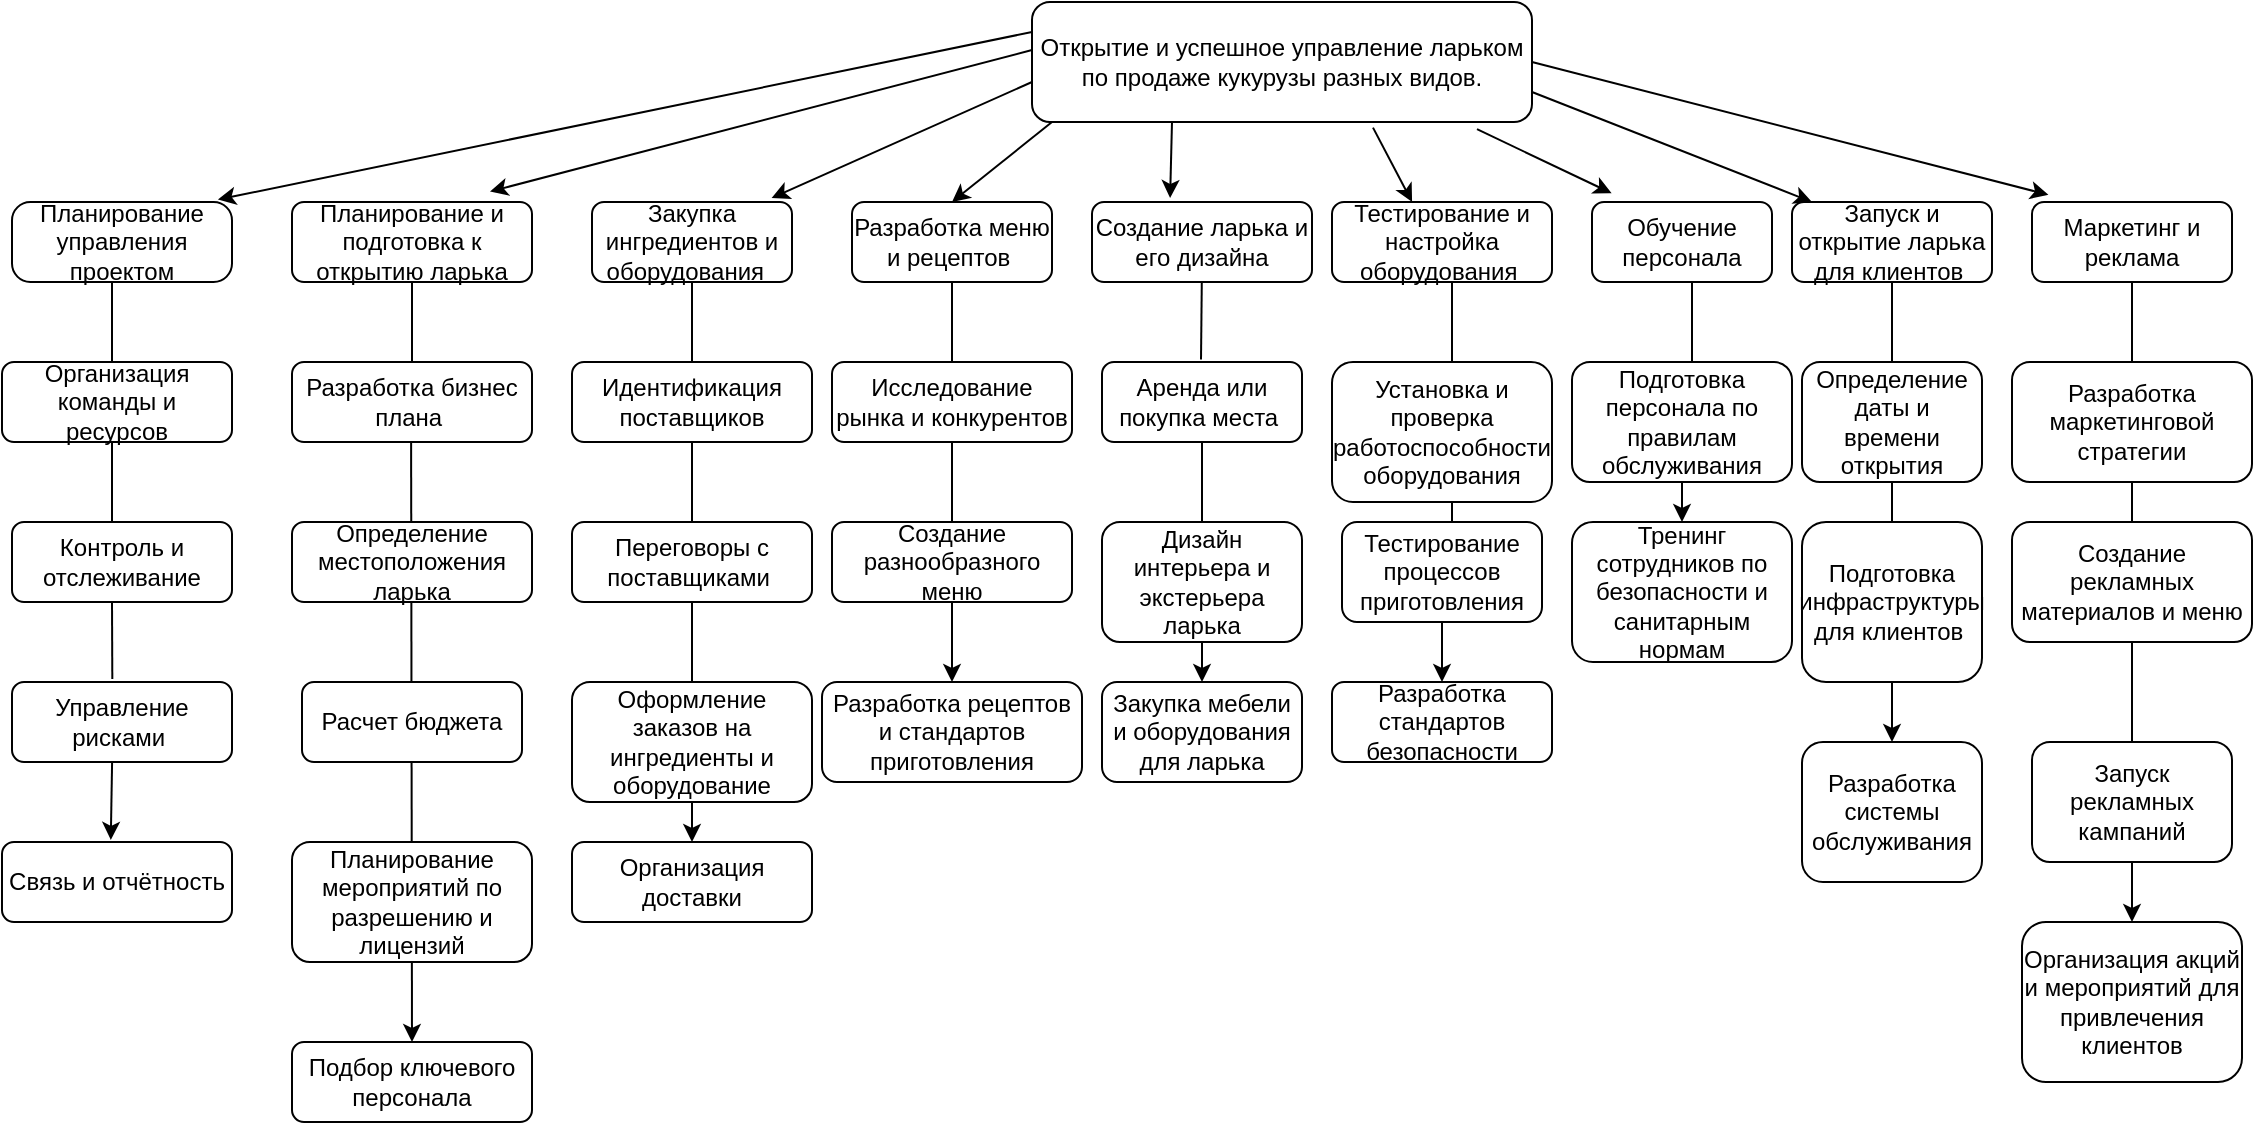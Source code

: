 <mxfile version="22.0.8" type="github">
  <diagram name="Страница — 1" id="3g3n-9JdmsCS0577pWMh">
    <mxGraphModel dx="1994" dy="629" grid="1" gridSize="10" guides="1" tooltips="1" connect="1" arrows="1" fold="1" page="1" pageScale="1" pageWidth="827" pageHeight="1169" math="0" shadow="0">
      <root>
        <mxCell id="0" />
        <mxCell id="1" parent="0" />
        <mxCell id="RzHpek9ZgoC2IvWK-R36-1" value="Открытие и успешное управление ларьком по продаже кукурузы разных видов." style="rounded=1;whiteSpace=wrap;html=1;" parent="1" vertex="1">
          <mxGeometry x="270" y="20" width="250" height="60" as="geometry" />
        </mxCell>
        <mxCell id="RzHpek9ZgoC2IvWK-R36-2" value="" style="endArrow=classic;html=1;rounded=0;exitX=0.069;exitY=1.067;exitDx=0;exitDy=0;exitPerimeter=0;entryX=0.825;entryY=-0.13;entryDx=0;entryDy=0;entryPerimeter=0;" parent="1" target="RzHpek9ZgoC2IvWK-R36-3" edge="1">
          <mxGeometry width="50" height="50" relative="1" as="geometry">
            <mxPoint x="270.0" y="44.02" as="sourcePoint" />
            <mxPoint x="38" y="110" as="targetPoint" />
            <Array as="points" />
          </mxGeometry>
        </mxCell>
        <mxCell id="RzHpek9ZgoC2IvWK-R36-3" value="Планирование и подготовка к открытию ларька" style="rounded=1;whiteSpace=wrap;html=1;" parent="1" vertex="1">
          <mxGeometry x="-100" y="120" width="120" height="40" as="geometry" />
        </mxCell>
        <mxCell id="RzHpek9ZgoC2IvWK-R36-4" value="Закупка ингредиентов и оборудования&amp;nbsp;&amp;nbsp;" style="rounded=1;whiteSpace=wrap;html=1;" parent="1" vertex="1">
          <mxGeometry x="50" y="120" width="100" height="40" as="geometry" />
        </mxCell>
        <mxCell id="RzHpek9ZgoC2IvWK-R36-5" value="Разработка меню и рецептов&amp;nbsp;" style="rounded=1;whiteSpace=wrap;html=1;" parent="1" vertex="1">
          <mxGeometry x="180" y="120" width="100" height="40" as="geometry" />
        </mxCell>
        <mxCell id="RzHpek9ZgoC2IvWK-R36-6" value="Создание ларька и его дизайна" style="rounded=1;whiteSpace=wrap;html=1;" parent="1" vertex="1">
          <mxGeometry x="300" y="120" width="110" height="40" as="geometry" />
        </mxCell>
        <mxCell id="RzHpek9ZgoC2IvWK-R36-7" value="" style="endArrow=classic;html=1;rounded=0;entryX=0.898;entryY=-0.05;entryDx=0;entryDy=0;entryPerimeter=0;" parent="1" target="RzHpek9ZgoC2IvWK-R36-4" edge="1">
          <mxGeometry width="50" height="50" relative="1" as="geometry">
            <mxPoint x="270" y="60" as="sourcePoint" />
            <mxPoint x="160" y="110" as="targetPoint" />
          </mxGeometry>
        </mxCell>
        <mxCell id="RzHpek9ZgoC2IvWK-R36-8" value="" style="endArrow=classic;html=1;rounded=0;entryX=0.5;entryY=0;entryDx=0;entryDy=0;" parent="1" target="RzHpek9ZgoC2IvWK-R36-5" edge="1">
          <mxGeometry width="50" height="50" relative="1" as="geometry">
            <mxPoint x="280" y="80" as="sourcePoint" />
            <mxPoint x="240" y="110" as="targetPoint" />
            <Array as="points" />
          </mxGeometry>
        </mxCell>
        <mxCell id="RzHpek9ZgoC2IvWK-R36-9" value="" style="endArrow=classic;html=1;rounded=0;entryX=0.355;entryY=-0.05;entryDx=0;entryDy=0;entryPerimeter=0;" parent="1" target="RzHpek9ZgoC2IvWK-R36-6" edge="1">
          <mxGeometry width="50" height="50" relative="1" as="geometry">
            <mxPoint x="340" y="80" as="sourcePoint" />
            <mxPoint x="340" y="110" as="targetPoint" />
          </mxGeometry>
        </mxCell>
        <mxCell id="RzHpek9ZgoC2IvWK-R36-10" value="Тестирование и настройка оборудования&amp;nbsp;" style="rounded=1;whiteSpace=wrap;html=1;" parent="1" vertex="1">
          <mxGeometry x="420" y="120" width="110" height="40" as="geometry" />
        </mxCell>
        <mxCell id="RzHpek9ZgoC2IvWK-R36-11" value="Обучение персонала" style="rounded=1;whiteSpace=wrap;html=1;" parent="1" vertex="1">
          <mxGeometry x="550" y="120" width="90" height="40" as="geometry" />
        </mxCell>
        <mxCell id="RzHpek9ZgoC2IvWK-R36-12" value="Запуск и открытие ларька для клиентов&amp;nbsp;" style="rounded=1;whiteSpace=wrap;html=1;" parent="1" vertex="1">
          <mxGeometry x="650" y="120" width="100" height="40" as="geometry" />
        </mxCell>
        <mxCell id="RzHpek9ZgoC2IvWK-R36-49" value="" style="edgeStyle=orthogonalEdgeStyle;rounded=0;orthogonalLoop=1;jettySize=auto;html=1;entryX=0.5;entryY=0;entryDx=0;entryDy=0;" parent="1" target="RzHpek9ZgoC2IvWK-R36-23" edge="1">
          <mxGeometry relative="1" as="geometry">
            <mxPoint x="-40.5" y="200" as="sourcePoint" />
            <mxPoint x="-40.5" y="460" as="targetPoint" />
            <Array as="points" />
          </mxGeometry>
        </mxCell>
        <mxCell id="RzHpek9ZgoC2IvWK-R36-13" value="Определение местоположения ларька" style="rounded=1;whiteSpace=wrap;html=1;" parent="1" vertex="1">
          <mxGeometry x="-100" y="280" width="120" height="40" as="geometry" />
        </mxCell>
        <mxCell id="RzHpek9ZgoC2IvWK-R36-14" value="Маркетинг и реклама" style="rounded=1;whiteSpace=wrap;html=1;" parent="1" vertex="1">
          <mxGeometry x="770" y="120" width="100" height="40" as="geometry" />
        </mxCell>
        <mxCell id="RzHpek9ZgoC2IvWK-R36-15" value="" style="endArrow=classic;html=1;rounded=0;exitX=0.682;exitY=1.047;exitDx=0;exitDy=0;exitPerimeter=0;entryX=0.364;entryY=0;entryDx=0;entryDy=0;entryPerimeter=0;" parent="1" source="RzHpek9ZgoC2IvWK-R36-1" target="RzHpek9ZgoC2IvWK-R36-10" edge="1">
          <mxGeometry width="50" height="50" relative="1" as="geometry">
            <mxPoint x="390" y="220" as="sourcePoint" />
            <mxPoint x="450" y="110" as="targetPoint" />
          </mxGeometry>
        </mxCell>
        <mxCell id="RzHpek9ZgoC2IvWK-R36-16" value="" style="endArrow=classic;html=1;rounded=0;exitX=0.89;exitY=1.06;exitDx=0;exitDy=0;exitPerimeter=0;entryX=0.109;entryY=-0.11;entryDx=0;entryDy=0;entryPerimeter=0;" parent="1" source="RzHpek9ZgoC2IvWK-R36-1" target="RzHpek9ZgoC2IvWK-R36-11" edge="1">
          <mxGeometry width="50" height="50" relative="1" as="geometry">
            <mxPoint x="390" y="220" as="sourcePoint" />
            <mxPoint x="550" y="110" as="targetPoint" />
          </mxGeometry>
        </mxCell>
        <mxCell id="RzHpek9ZgoC2IvWK-R36-17" value="" style="endArrow=classic;html=1;rounded=0;exitX=1;exitY=0.75;exitDx=0;exitDy=0;" parent="1" source="RzHpek9ZgoC2IvWK-R36-1" edge="1">
          <mxGeometry width="50" height="50" relative="1" as="geometry">
            <mxPoint x="390" y="220" as="sourcePoint" />
            <mxPoint x="660" y="120" as="targetPoint" />
          </mxGeometry>
        </mxCell>
        <mxCell id="RzHpek9ZgoC2IvWK-R36-18" value="" style="endArrow=classic;html=1;rounded=0;exitX=1;exitY=0.5;exitDx=0;exitDy=0;entryX=0.082;entryY=-0.09;entryDx=0;entryDy=0;entryPerimeter=0;" parent="1" source="RzHpek9ZgoC2IvWK-R36-1" target="RzHpek9ZgoC2IvWK-R36-14" edge="1">
          <mxGeometry width="50" height="50" relative="1" as="geometry">
            <mxPoint x="390" y="220" as="sourcePoint" />
            <mxPoint x="780" y="110" as="targetPoint" />
          </mxGeometry>
        </mxCell>
        <mxCell id="RzHpek9ZgoC2IvWK-R36-19" value="Разработка бизнес плана&amp;nbsp;" style="rounded=1;whiteSpace=wrap;html=1;" parent="1" vertex="1">
          <mxGeometry x="-100" y="200" width="120" height="40" as="geometry" />
        </mxCell>
        <mxCell id="RzHpek9ZgoC2IvWK-R36-21" value="Расчет бюджета" style="rounded=1;whiteSpace=wrap;html=1;" parent="1" vertex="1">
          <mxGeometry x="-95" y="360" width="110" height="40" as="geometry" />
        </mxCell>
        <mxCell id="RzHpek9ZgoC2IvWK-R36-22" value="Планирование мероприятий по разрешению и лицензий" style="rounded=1;whiteSpace=wrap;html=1;" parent="1" vertex="1">
          <mxGeometry x="-100" y="440" width="120" height="60" as="geometry" />
        </mxCell>
        <mxCell id="RzHpek9ZgoC2IvWK-R36-23" value="Подбор ключевого персонала" style="rounded=1;whiteSpace=wrap;html=1;" parent="1" vertex="1">
          <mxGeometry x="-100" y="540" width="120" height="40" as="geometry" />
        </mxCell>
        <mxCell id="RzHpek9ZgoC2IvWK-R36-24" value="Идентификация поставщиков" style="rounded=1;whiteSpace=wrap;html=1;" parent="1" vertex="1">
          <mxGeometry x="40" y="200" width="120" height="40" as="geometry" />
        </mxCell>
        <mxCell id="RzHpek9ZgoC2IvWK-R36-25" value="Переговоры с поставщиками&amp;nbsp;" style="rounded=1;whiteSpace=wrap;html=1;" parent="1" vertex="1">
          <mxGeometry x="40" y="280" width="120" height="40" as="geometry" />
        </mxCell>
        <mxCell id="RzHpek9ZgoC2IvWK-R36-26" value="Оформление заказов на ингредиенты и оборудование" style="rounded=1;whiteSpace=wrap;html=1;" parent="1" vertex="1">
          <mxGeometry x="40" y="360" width="120" height="60" as="geometry" />
        </mxCell>
        <mxCell id="RzHpek9ZgoC2IvWK-R36-27" value="Организация доставки" style="rounded=1;whiteSpace=wrap;html=1;" parent="1" vertex="1">
          <mxGeometry x="40" y="440" width="120" height="40" as="geometry" />
        </mxCell>
        <mxCell id="RzHpek9ZgoC2IvWK-R36-28" value="Исследование рынка и конкурентов" style="rounded=1;whiteSpace=wrap;html=1;" parent="1" vertex="1">
          <mxGeometry x="170" y="200" width="120" height="40" as="geometry" />
        </mxCell>
        <mxCell id="RzHpek9ZgoC2IvWK-R36-29" value="Создание разнообразного меню" style="rounded=1;whiteSpace=wrap;html=1;" parent="1" vertex="1">
          <mxGeometry x="170" y="280" width="120" height="40" as="geometry" />
        </mxCell>
        <mxCell id="RzHpek9ZgoC2IvWK-R36-30" value="Разработка рецептов и стандартов приготовления" style="rounded=1;whiteSpace=wrap;html=1;" parent="1" vertex="1">
          <mxGeometry x="165" y="360" width="130" height="50" as="geometry" />
        </mxCell>
        <mxCell id="RzHpek9ZgoC2IvWK-R36-31" value="Аренда или покупка места&amp;nbsp;" style="rounded=1;whiteSpace=wrap;html=1;" parent="1" vertex="1">
          <mxGeometry x="305" y="200" width="100" height="40" as="geometry" />
        </mxCell>
        <mxCell id="RzHpek9ZgoC2IvWK-R36-32" value="Дизайн интерьера и экстерьера ларька" style="rounded=1;whiteSpace=wrap;html=1;" parent="1" vertex="1">
          <mxGeometry x="305" y="280" width="100" height="60" as="geometry" />
        </mxCell>
        <mxCell id="RzHpek9ZgoC2IvWK-R36-33" value="Закупка мебели и оборудования для ларька" style="rounded=1;whiteSpace=wrap;html=1;" parent="1" vertex="1">
          <mxGeometry x="305" y="360" width="100" height="50" as="geometry" />
        </mxCell>
        <mxCell id="RzHpek9ZgoC2IvWK-R36-34" value="Установка и проверка работоспособности оборудования" style="rounded=1;whiteSpace=wrap;html=1;" parent="1" vertex="1">
          <mxGeometry x="420" y="200" width="110" height="70" as="geometry" />
        </mxCell>
        <mxCell id="RzHpek9ZgoC2IvWK-R36-35" value="Тестирование процессов приготовления" style="rounded=1;whiteSpace=wrap;html=1;" parent="1" vertex="1">
          <mxGeometry x="425" y="280" width="100" height="50" as="geometry" />
        </mxCell>
        <mxCell id="RzHpek9ZgoC2IvWK-R36-36" value="Разработка стандартов безопасности" style="rounded=1;whiteSpace=wrap;html=1;" parent="1" vertex="1">
          <mxGeometry x="420" y="360" width="110" height="40" as="geometry" />
        </mxCell>
        <mxCell id="RzHpek9ZgoC2IvWK-R36-37" value="Подготовка персонала по правилам обслуживания" style="rounded=1;whiteSpace=wrap;html=1;" parent="1" vertex="1">
          <mxGeometry x="540" y="200" width="110" height="60" as="geometry" />
        </mxCell>
        <mxCell id="RzHpek9ZgoC2IvWK-R36-38" value="Тренинг сотрудников по безопасности и санитарным нормам" style="rounded=1;whiteSpace=wrap;html=1;" parent="1" vertex="1">
          <mxGeometry x="540" y="280" width="110" height="70" as="geometry" />
        </mxCell>
        <mxCell id="RzHpek9ZgoC2IvWK-R36-39" value="Определение даты и времени открытия" style="rounded=1;whiteSpace=wrap;html=1;" parent="1" vertex="1">
          <mxGeometry x="655" y="200" width="90" height="60" as="geometry" />
        </mxCell>
        <mxCell id="RzHpek9ZgoC2IvWK-R36-40" value="Подготовка инфраструктуры для клиентов&amp;nbsp;" style="rounded=1;whiteSpace=wrap;html=1;" parent="1" vertex="1">
          <mxGeometry x="655" y="280" width="90" height="80" as="geometry" />
        </mxCell>
        <mxCell id="RzHpek9ZgoC2IvWK-R36-41" value="Разработка системы обслуживания" style="rounded=1;whiteSpace=wrap;html=1;" parent="1" vertex="1">
          <mxGeometry x="655" y="390" width="90" height="70" as="geometry" />
        </mxCell>
        <mxCell id="RzHpek9ZgoC2IvWK-R36-42" value="Разработка маркетинговой стратегии" style="rounded=1;whiteSpace=wrap;html=1;" parent="1" vertex="1">
          <mxGeometry x="760" y="200" width="120" height="60" as="geometry" />
        </mxCell>
        <mxCell id="RzHpek9ZgoC2IvWK-R36-43" value="Создание рекламных материалов и меню" style="rounded=1;whiteSpace=wrap;html=1;" parent="1" vertex="1">
          <mxGeometry x="760" y="280" width="120" height="60" as="geometry" />
        </mxCell>
        <mxCell id="RzHpek9ZgoC2IvWK-R36-44" value="Запуск рекламных кампаний" style="rounded=1;whiteSpace=wrap;html=1;" parent="1" vertex="1">
          <mxGeometry x="770" y="390" width="100" height="60" as="geometry" />
        </mxCell>
        <mxCell id="RzHpek9ZgoC2IvWK-R36-45" value="Организация акций и мероприятий для привлечения клиентов" style="rounded=1;whiteSpace=wrap;html=1;" parent="1" vertex="1">
          <mxGeometry x="765" y="480" width="110" height="80" as="geometry" />
        </mxCell>
        <mxCell id="RzHpek9ZgoC2IvWK-R36-51" value="" style="endArrow=none;html=1;rounded=0;exitX=0.5;exitY=0;exitDx=0;exitDy=0;" parent="1" source="RzHpek9ZgoC2IvWK-R36-19" edge="1">
          <mxGeometry width="50" height="50" relative="1" as="geometry">
            <mxPoint x="-90" y="210" as="sourcePoint" />
            <mxPoint x="-40" y="160" as="targetPoint" />
          </mxGeometry>
        </mxCell>
        <mxCell id="RzHpek9ZgoC2IvWK-R36-55" value="" style="endArrow=none;html=1;rounded=0;exitX=0.5;exitY=0;exitDx=0;exitDy=0;" parent="1" source="RzHpek9ZgoC2IvWK-R36-24" edge="1">
          <mxGeometry width="50" height="50" relative="1" as="geometry">
            <mxPoint x="100" y="190" as="sourcePoint" />
            <mxPoint x="100" y="160" as="targetPoint" />
          </mxGeometry>
        </mxCell>
        <mxCell id="RzHpek9ZgoC2IvWK-R36-56" value="" style="endArrow=none;html=1;rounded=0;exitX=0.5;exitY=0;exitDx=0;exitDy=0;" parent="1" source="RzHpek9ZgoC2IvWK-R36-25" edge="1">
          <mxGeometry width="50" height="50" relative="1" as="geometry">
            <mxPoint x="50" y="290" as="sourcePoint" />
            <mxPoint x="100" y="240" as="targetPoint" />
          </mxGeometry>
        </mxCell>
        <mxCell id="RzHpek9ZgoC2IvWK-R36-57" value="" style="endArrow=none;html=1;rounded=0;exitX=0.5;exitY=0;exitDx=0;exitDy=0;" parent="1" source="RzHpek9ZgoC2IvWK-R36-26" edge="1">
          <mxGeometry width="50" height="50" relative="1" as="geometry">
            <mxPoint x="50" y="370" as="sourcePoint" />
            <mxPoint x="100" y="320" as="targetPoint" />
            <Array as="points" />
          </mxGeometry>
        </mxCell>
        <mxCell id="RzHpek9ZgoC2IvWK-R36-58" value="" style="endArrow=classic;html=1;rounded=0;exitX=0.5;exitY=1;exitDx=0;exitDy=0;entryX=0.5;entryY=0;entryDx=0;entryDy=0;" parent="1" source="RzHpek9ZgoC2IvWK-R36-26" target="RzHpek9ZgoC2IvWK-R36-27" edge="1">
          <mxGeometry width="50" height="50" relative="1" as="geometry">
            <mxPoint x="205" y="500" as="sourcePoint" />
            <mxPoint x="255" y="450" as="targetPoint" />
          </mxGeometry>
        </mxCell>
        <mxCell id="RzHpek9ZgoC2IvWK-R36-59" value="" style="endArrow=none;html=1;rounded=0;exitX=0.5;exitY=0;exitDx=0;exitDy=0;" parent="1" source="RzHpek9ZgoC2IvWK-R36-28" edge="1">
          <mxGeometry width="50" height="50" relative="1" as="geometry">
            <mxPoint x="180" y="210" as="sourcePoint" />
            <mxPoint x="230" y="160" as="targetPoint" />
            <Array as="points" />
          </mxGeometry>
        </mxCell>
        <mxCell id="RzHpek9ZgoC2IvWK-R36-60" value="" style="endArrow=none;html=1;rounded=0;exitX=0.5;exitY=0;exitDx=0;exitDy=0;" parent="1" source="RzHpek9ZgoC2IvWK-R36-29" edge="1">
          <mxGeometry width="50" height="50" relative="1" as="geometry">
            <mxPoint x="180" y="290" as="sourcePoint" />
            <mxPoint x="230" y="240" as="targetPoint" />
          </mxGeometry>
        </mxCell>
        <mxCell id="RzHpek9ZgoC2IvWK-R36-61" value="" style="endArrow=none;html=1;rounded=0;exitX=0.396;exitY=-0.03;exitDx=0;exitDy=0;exitPerimeter=0;" parent="1" edge="1">
          <mxGeometry width="50" height="50" relative="1" as="geometry">
            <mxPoint x="354.5" y="198.8" as="sourcePoint" />
            <mxPoint x="354.9" y="160" as="targetPoint" />
            <Array as="points" />
          </mxGeometry>
        </mxCell>
        <mxCell id="RzHpek9ZgoC2IvWK-R36-62" value="" style="endArrow=classic;html=1;rounded=0;exitX=0.5;exitY=1;exitDx=0;exitDy=0;entryX=0.5;entryY=0;entryDx=0;entryDy=0;" parent="1" source="RzHpek9ZgoC2IvWK-R36-29" target="RzHpek9ZgoC2IvWK-R36-30" edge="1">
          <mxGeometry width="50" height="50" relative="1" as="geometry">
            <mxPoint x="210" y="370" as="sourcePoint" />
            <mxPoint x="260" y="320" as="targetPoint" />
          </mxGeometry>
        </mxCell>
        <mxCell id="RzHpek9ZgoC2IvWK-R36-63" value="" style="endArrow=none;html=1;rounded=0;" parent="1" source="RzHpek9ZgoC2IvWK-R36-32" edge="1">
          <mxGeometry width="50" height="50" relative="1" as="geometry">
            <mxPoint x="305" y="290" as="sourcePoint" />
            <mxPoint x="355" y="240" as="targetPoint" />
          </mxGeometry>
        </mxCell>
        <mxCell id="RzHpek9ZgoC2IvWK-R36-65" value="" style="endArrow=classic;html=1;rounded=0;exitX=0.5;exitY=1;exitDx=0;exitDy=0;entryX=0.5;entryY=0;entryDx=0;entryDy=0;" parent="1" source="RzHpek9ZgoC2IvWK-R36-32" target="RzHpek9ZgoC2IvWK-R36-33" edge="1">
          <mxGeometry width="50" height="50" relative="1" as="geometry">
            <mxPoint x="330" y="390" as="sourcePoint" />
            <mxPoint x="380" y="340" as="targetPoint" />
          </mxGeometry>
        </mxCell>
        <mxCell id="RzHpek9ZgoC2IvWK-R36-66" value="" style="endArrow=none;html=1;rounded=0;" parent="1" edge="1">
          <mxGeometry width="50" height="50" relative="1" as="geometry">
            <mxPoint x="480" y="200" as="sourcePoint" />
            <mxPoint x="480" y="160" as="targetPoint" />
          </mxGeometry>
        </mxCell>
        <mxCell id="RzHpek9ZgoC2IvWK-R36-67" value="" style="endArrow=none;html=1;rounded=0;exitX=0.55;exitY=0;exitDx=0;exitDy=0;exitPerimeter=0;" parent="1" source="RzHpek9ZgoC2IvWK-R36-35" edge="1">
          <mxGeometry width="50" height="50" relative="1" as="geometry">
            <mxPoint x="430" y="320" as="sourcePoint" />
            <mxPoint x="480" y="270" as="targetPoint" />
          </mxGeometry>
        </mxCell>
        <mxCell id="RzHpek9ZgoC2IvWK-R36-68" value="" style="endArrow=classic;html=1;rounded=0;exitX=0.5;exitY=1;exitDx=0;exitDy=0;entryX=0.5;entryY=0;entryDx=0;entryDy=0;" parent="1" source="RzHpek9ZgoC2IvWK-R36-35" target="RzHpek9ZgoC2IvWK-R36-36" edge="1">
          <mxGeometry width="50" height="50" relative="1" as="geometry">
            <mxPoint x="490" y="300" as="sourcePoint" />
            <mxPoint x="540" y="250" as="targetPoint" />
          </mxGeometry>
        </mxCell>
        <mxCell id="RzHpek9ZgoC2IvWK-R36-69" value="" style="endArrow=none;html=1;rounded=0;" parent="1" edge="1">
          <mxGeometry width="50" height="50" relative="1" as="geometry">
            <mxPoint x="600" y="200" as="sourcePoint" />
            <mxPoint x="600" y="160" as="targetPoint" />
          </mxGeometry>
        </mxCell>
        <mxCell id="RzHpek9ZgoC2IvWK-R36-70" value="" style="endArrow=none;html=1;rounded=0;exitX=0.5;exitY=0;exitDx=0;exitDy=0;entryX=0.5;entryY=1;entryDx=0;entryDy=0;" parent="1" source="RzHpek9ZgoC2IvWK-R36-39" target="RzHpek9ZgoC2IvWK-R36-12" edge="1">
          <mxGeometry width="50" height="50" relative="1" as="geometry">
            <mxPoint x="655" y="210" as="sourcePoint" />
            <mxPoint x="705" y="160" as="targetPoint" />
            <Array as="points" />
          </mxGeometry>
        </mxCell>
        <mxCell id="RzHpek9ZgoC2IvWK-R36-71" value="" style="endArrow=classic;html=1;rounded=0;exitX=0.5;exitY=1;exitDx=0;exitDy=0;entryX=0.5;entryY=0;entryDx=0;entryDy=0;" parent="1" source="RzHpek9ZgoC2IvWK-R36-37" target="RzHpek9ZgoC2IvWK-R36-38" edge="1">
          <mxGeometry width="50" height="50" relative="1" as="geometry">
            <mxPoint x="540" y="330" as="sourcePoint" />
            <mxPoint x="590" y="280" as="targetPoint" />
          </mxGeometry>
        </mxCell>
        <mxCell id="RzHpek9ZgoC2IvWK-R36-72" value="" style="endArrow=none;html=1;rounded=0;exitX=0.5;exitY=0;exitDx=0;exitDy=0;entryX=0.5;entryY=1;entryDx=0;entryDy=0;entryPerimeter=0;" parent="1" source="RzHpek9ZgoC2IvWK-R36-40" target="RzHpek9ZgoC2IvWK-R36-39" edge="1">
          <mxGeometry width="50" height="50" relative="1" as="geometry">
            <mxPoint x="655" y="310" as="sourcePoint" />
            <mxPoint x="705" y="260" as="targetPoint" />
            <Array as="points" />
          </mxGeometry>
        </mxCell>
        <mxCell id="RzHpek9ZgoC2IvWK-R36-75" value="" style="endArrow=classic;html=1;rounded=0;exitX=0.5;exitY=1;exitDx=0;exitDy=0;entryX=0.5;entryY=0;entryDx=0;entryDy=0;" parent="1" source="RzHpek9ZgoC2IvWK-R36-40" target="RzHpek9ZgoC2IvWK-R36-41" edge="1">
          <mxGeometry width="50" height="50" relative="1" as="geometry">
            <mxPoint x="680" y="470" as="sourcePoint" />
            <mxPoint x="730" y="420" as="targetPoint" />
          </mxGeometry>
        </mxCell>
        <mxCell id="RzHpek9ZgoC2IvWK-R36-76" value="" style="endArrow=none;html=1;rounded=0;entryX=0.5;entryY=1;entryDx=0;entryDy=0;exitX=0.5;exitY=0;exitDx=0;exitDy=0;" parent="1" source="RzHpek9ZgoC2IvWK-R36-42" target="RzHpek9ZgoC2IvWK-R36-14" edge="1">
          <mxGeometry width="50" height="50" relative="1" as="geometry">
            <mxPoint x="810" y="210" as="sourcePoint" />
            <mxPoint x="860" y="160" as="targetPoint" />
          </mxGeometry>
        </mxCell>
        <mxCell id="RzHpek9ZgoC2IvWK-R36-77" value="" style="endArrow=none;html=1;rounded=0;entryX=0.5;entryY=1;entryDx=0;entryDy=0;exitX=0.5;exitY=0;exitDx=0;exitDy=0;" parent="1" source="RzHpek9ZgoC2IvWK-R36-43" target="RzHpek9ZgoC2IvWK-R36-42" edge="1">
          <mxGeometry width="50" height="50" relative="1" as="geometry">
            <mxPoint x="780" y="290" as="sourcePoint" />
            <mxPoint x="830" y="240" as="targetPoint" />
          </mxGeometry>
        </mxCell>
        <mxCell id="RzHpek9ZgoC2IvWK-R36-78" value="" style="endArrow=none;html=1;rounded=0;entryX=0.5;entryY=1;entryDx=0;entryDy=0;exitX=0.5;exitY=0;exitDx=0;exitDy=0;" parent="1" source="RzHpek9ZgoC2IvWK-R36-44" target="RzHpek9ZgoC2IvWK-R36-43" edge="1">
          <mxGeometry width="50" height="50" relative="1" as="geometry">
            <mxPoint x="780" y="400" as="sourcePoint" />
            <mxPoint x="830" y="350" as="targetPoint" />
          </mxGeometry>
        </mxCell>
        <mxCell id="RzHpek9ZgoC2IvWK-R36-79" value="" style="endArrow=classic;html=1;rounded=0;exitX=0.5;exitY=1;exitDx=0;exitDy=0;entryX=0.5;entryY=0;entryDx=0;entryDy=0;" parent="1" source="RzHpek9ZgoC2IvWK-R36-44" target="RzHpek9ZgoC2IvWK-R36-45" edge="1">
          <mxGeometry width="50" height="50" relative="1" as="geometry">
            <mxPoint x="780" y="510" as="sourcePoint" />
            <mxPoint x="830" y="460" as="targetPoint" />
          </mxGeometry>
        </mxCell>
        <mxCell id="hC8JITDplo9K98ucbm8n-1" value="" style="endArrow=classic;html=1;rounded=0;exitX=0;exitY=0.25;exitDx=0;exitDy=0;entryX=0.936;entryY=-0.03;entryDx=0;entryDy=0;entryPerimeter=0;" edge="1" parent="1" source="RzHpek9ZgoC2IvWK-R36-1" target="hC8JITDplo9K98ucbm8n-2">
          <mxGeometry width="50" height="50" relative="1" as="geometry">
            <mxPoint x="15" y="90" as="sourcePoint" />
            <mxPoint x="-100" y="100" as="targetPoint" />
            <Array as="points" />
          </mxGeometry>
        </mxCell>
        <mxCell id="hC8JITDplo9K98ucbm8n-2" value="Планирование управления проектом" style="rounded=1;whiteSpace=wrap;html=1;arcSize=23;" vertex="1" parent="1">
          <mxGeometry x="-240" y="120" width="110" height="40" as="geometry" />
        </mxCell>
        <mxCell id="hC8JITDplo9K98ucbm8n-3" value="Организация команды и ресурсов" style="rounded=1;whiteSpace=wrap;html=1;" vertex="1" parent="1">
          <mxGeometry x="-245" y="200" width="115" height="40" as="geometry" />
        </mxCell>
        <mxCell id="hC8JITDplo9K98ucbm8n-4" value="Контроль и отслеживание" style="rounded=1;whiteSpace=wrap;html=1;" vertex="1" parent="1">
          <mxGeometry x="-240" y="280" width="110" height="40" as="geometry" />
        </mxCell>
        <mxCell id="hC8JITDplo9K98ucbm8n-5" value="Управление рисками&amp;nbsp;" style="rounded=1;whiteSpace=wrap;html=1;" vertex="1" parent="1">
          <mxGeometry x="-240" y="360" width="110" height="40" as="geometry" />
        </mxCell>
        <mxCell id="hC8JITDplo9K98ucbm8n-6" value="Связь и отчётность" style="rounded=1;whiteSpace=wrap;html=1;" vertex="1" parent="1">
          <mxGeometry x="-245" y="440" width="115" height="40" as="geometry" />
        </mxCell>
        <mxCell id="hC8JITDplo9K98ucbm8n-8" value="" style="endArrow=none;html=1;rounded=0;" edge="1" parent="1">
          <mxGeometry width="50" height="50" relative="1" as="geometry">
            <mxPoint x="-190" y="200" as="sourcePoint" />
            <mxPoint x="-190" y="160" as="targetPoint" />
            <Array as="points" />
          </mxGeometry>
        </mxCell>
        <mxCell id="hC8JITDplo9K98ucbm8n-9" value="" style="endArrow=none;html=1;rounded=0;" edge="1" parent="1">
          <mxGeometry width="50" height="50" relative="1" as="geometry">
            <mxPoint x="-190" y="280" as="sourcePoint" />
            <mxPoint x="-190" y="240" as="targetPoint" />
          </mxGeometry>
        </mxCell>
        <mxCell id="hC8JITDplo9K98ucbm8n-10" value="" style="endArrow=none;html=1;rounded=0;exitX=0.456;exitY=-0.036;exitDx=0;exitDy=0;exitPerimeter=0;" edge="1" parent="1" source="hC8JITDplo9K98ucbm8n-5">
          <mxGeometry width="50" height="50" relative="1" as="geometry">
            <mxPoint x="-240" y="370" as="sourcePoint" />
            <mxPoint x="-190" y="320" as="targetPoint" />
          </mxGeometry>
        </mxCell>
        <mxCell id="hC8JITDplo9K98ucbm8n-12" value="" style="endArrow=classic;html=1;rounded=0;exitX=0.455;exitY=1;exitDx=0;exitDy=0;exitPerimeter=0;entryX=0.473;entryY=-0.026;entryDx=0;entryDy=0;entryPerimeter=0;" edge="1" parent="1" source="hC8JITDplo9K98ucbm8n-5" target="hC8JITDplo9K98ucbm8n-6">
          <mxGeometry width="50" height="50" relative="1" as="geometry">
            <mxPoint x="-230" y="450" as="sourcePoint" />
            <mxPoint x="-180" y="400" as="targetPoint" />
          </mxGeometry>
        </mxCell>
      </root>
    </mxGraphModel>
  </diagram>
</mxfile>
